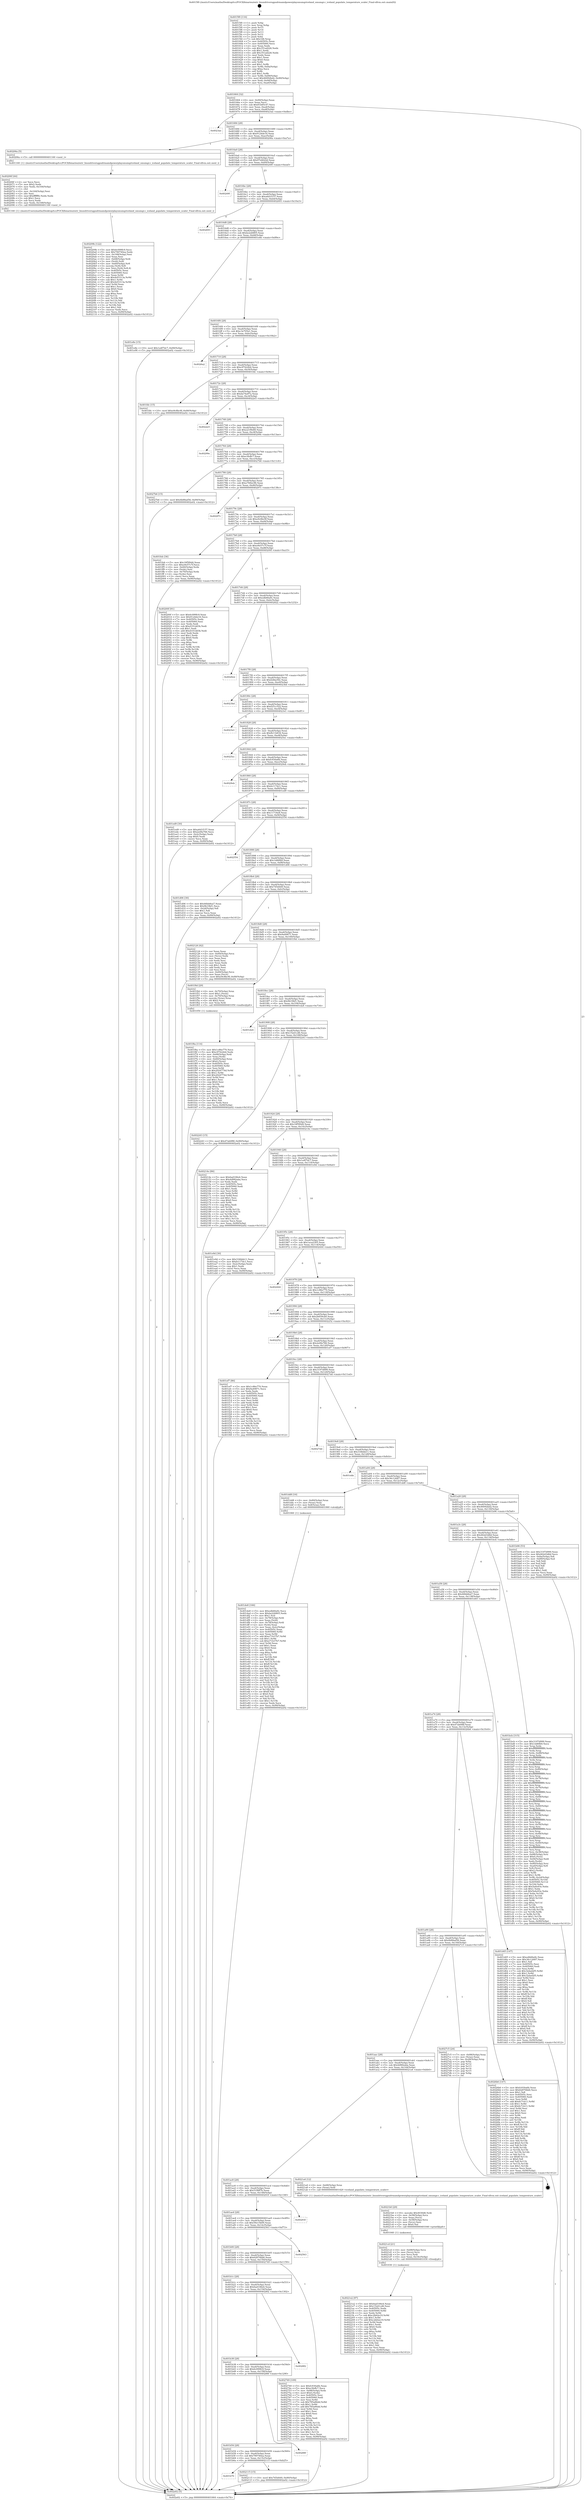 digraph "0x4015f0" {
  label = "0x4015f0 (/mnt/c/Users/mathe/Desktop/tcc/POCII/binaries/extr_linuxdriversgpudrmamdpowerplaysmumgriceland_smumgr.c_iceland_populate_temperature_scaler_Final-ollvm.out::main(0))"
  labelloc = "t"
  node[shape=record]

  Entry [label="",width=0.3,height=0.3,shape=circle,fillcolor=black,style=filled]
  "0x401664" [label="{
     0x401664 [32]\l
     | [instrs]\l
     &nbsp;&nbsp;0x401664 \<+6\>: mov -0x90(%rbp),%eax\l
     &nbsp;&nbsp;0x40166a \<+2\>: mov %eax,%ecx\l
     &nbsp;&nbsp;0x40166c \<+6\>: sub $0x81b85c47,%ecx\l
     &nbsp;&nbsp;0x401672 \<+6\>: mov %eax,-0xa4(%rbp)\l
     &nbsp;&nbsp;0x401678 \<+6\>: mov %ecx,-0xa8(%rbp)\l
     &nbsp;&nbsp;0x40167e \<+6\>: je 00000000004023ae \<main+0xdbe\>\l
  }"]
  "0x4023ae" [label="{
     0x4023ae\l
  }", style=dashed]
  "0x401684" [label="{
     0x401684 [28]\l
     | [instrs]\l
     &nbsp;&nbsp;0x401684 \<+5\>: jmp 0000000000401689 \<main+0x99\>\l
     &nbsp;&nbsp;0x401689 \<+6\>: mov -0xa4(%rbp),%eax\l
     &nbsp;&nbsp;0x40168f \<+5\>: sub $0x9124de16,%eax\l
     &nbsp;&nbsp;0x401694 \<+6\>: mov %eax,-0xac(%rbp)\l
     &nbsp;&nbsp;0x40169a \<+6\>: je 000000000040206a \<main+0xa7a\>\l
  }"]
  Exit [label="",width=0.3,height=0.3,shape=circle,fillcolor=black,style=filled,peripheries=2]
  "0x40206a" [label="{
     0x40206a [5]\l
     | [instrs]\l
     &nbsp;&nbsp;0x40206a \<+5\>: call 0000000000401160 \<next_i\>\l
     | [calls]\l
     &nbsp;&nbsp;0x401160 \{1\} (/mnt/c/Users/mathe/Desktop/tcc/POCII/binaries/extr_linuxdriversgpudrmamdpowerplaysmumgriceland_smumgr.c_iceland_populate_temperature_scaler_Final-ollvm.out::next_i)\l
  }"]
  "0x4016a0" [label="{
     0x4016a0 [28]\l
     | [instrs]\l
     &nbsp;&nbsp;0x4016a0 \<+5\>: jmp 00000000004016a5 \<main+0xb5\>\l
     &nbsp;&nbsp;0x4016a5 \<+6\>: mov -0xa4(%rbp),%eax\l
     &nbsp;&nbsp;0x4016ab \<+5\>: sub $0x97e4622d,%eax\l
     &nbsp;&nbsp;0x4016b0 \<+6\>: mov %eax,-0xb0(%rbp)\l
     &nbsp;&nbsp;0x4016b6 \<+6\>: je 000000000040249f \<main+0xeaf\>\l
  }"]
  "0x4021e2" [label="{
     0x4021e2 [97]\l
     | [instrs]\l
     &nbsp;&nbsp;0x4021e2 \<+5\>: mov $0x6ad106e4,%eax\l
     &nbsp;&nbsp;0x4021e7 \<+5\>: mov $0x152d1cd6,%esi\l
     &nbsp;&nbsp;0x4021ec \<+7\>: mov 0x40505c,%edx\l
     &nbsp;&nbsp;0x4021f3 \<+8\>: mov 0x405060,%r8d\l
     &nbsp;&nbsp;0x4021fb \<+3\>: mov %edx,%r9d\l
     &nbsp;&nbsp;0x4021fe \<+7\>: sub $0xc2b62e19,%r9d\l
     &nbsp;&nbsp;0x402205 \<+4\>: sub $0x1,%r9d\l
     &nbsp;&nbsp;0x402209 \<+7\>: add $0xc2b62e19,%r9d\l
     &nbsp;&nbsp;0x402210 \<+4\>: imul %r9d,%edx\l
     &nbsp;&nbsp;0x402214 \<+3\>: and $0x1,%edx\l
     &nbsp;&nbsp;0x402217 \<+3\>: cmp $0x0,%edx\l
     &nbsp;&nbsp;0x40221a \<+4\>: sete %r10b\l
     &nbsp;&nbsp;0x40221e \<+4\>: cmp $0xa,%r8d\l
     &nbsp;&nbsp;0x402222 \<+4\>: setl %r11b\l
     &nbsp;&nbsp;0x402226 \<+3\>: mov %r10b,%bl\l
     &nbsp;&nbsp;0x402229 \<+3\>: and %r11b,%bl\l
     &nbsp;&nbsp;0x40222c \<+3\>: xor %r11b,%r10b\l
     &nbsp;&nbsp;0x40222f \<+3\>: or %r10b,%bl\l
     &nbsp;&nbsp;0x402232 \<+3\>: test $0x1,%bl\l
     &nbsp;&nbsp;0x402235 \<+3\>: cmovne %esi,%eax\l
     &nbsp;&nbsp;0x402238 \<+6\>: mov %eax,-0x90(%rbp)\l
     &nbsp;&nbsp;0x40223e \<+5\>: jmp 0000000000402a02 \<main+0x1412\>\l
  }"]
  "0x40249f" [label="{
     0x40249f\l
  }", style=dashed]
  "0x4016bc" [label="{
     0x4016bc [28]\l
     | [instrs]\l
     &nbsp;&nbsp;0x4016bc \<+5\>: jmp 00000000004016c1 \<main+0xd1\>\l
     &nbsp;&nbsp;0x4016c1 \<+6\>: mov -0xa4(%rbp),%eax\l
     &nbsp;&nbsp;0x4016c7 \<+5\>: sub $0xa6d1f157,%eax\l
     &nbsp;&nbsp;0x4016cc \<+6\>: mov %eax,-0xb4(%rbp)\l
     &nbsp;&nbsp;0x4016d2 \<+6\>: je 0000000000402693 \<main+0x10a3\>\l
  }"]
  "0x4021cd" [label="{
     0x4021cd [21]\l
     | [instrs]\l
     &nbsp;&nbsp;0x4021cd \<+4\>: mov -0x68(%rbp),%rcx\l
     &nbsp;&nbsp;0x4021d1 \<+3\>: mov (%rcx),%rcx\l
     &nbsp;&nbsp;0x4021d4 \<+3\>: mov %rcx,%rdi\l
     &nbsp;&nbsp;0x4021d7 \<+6\>: mov %eax,-0x16c(%rbp)\l
     &nbsp;&nbsp;0x4021dd \<+5\>: call 0000000000401030 \<free@plt\>\l
     | [calls]\l
     &nbsp;&nbsp;0x401030 \{1\} (unknown)\l
  }"]
  "0x402693" [label="{
     0x402693\l
  }", style=dashed]
  "0x4016d8" [label="{
     0x4016d8 [28]\l
     | [instrs]\l
     &nbsp;&nbsp;0x4016d8 \<+5\>: jmp 00000000004016dd \<main+0xed\>\l
     &nbsp;&nbsp;0x4016dd \<+6\>: mov -0xa4(%rbp),%eax\l
     &nbsp;&nbsp;0x4016e3 \<+5\>: sub $0xbe226805,%eax\l
     &nbsp;&nbsp;0x4016e8 \<+6\>: mov %eax,-0xb8(%rbp)\l
     &nbsp;&nbsp;0x4016ee \<+6\>: je 0000000000401e8e \<main+0x89e\>\l
  }"]
  "0x4021b0" [label="{
     0x4021b0 [29]\l
     | [instrs]\l
     &nbsp;&nbsp;0x4021b0 \<+10\>: movabs $0x4030d6,%rdi\l
     &nbsp;&nbsp;0x4021ba \<+4\>: mov -0x58(%rbp),%rcx\l
     &nbsp;&nbsp;0x4021be \<+2\>: mov %eax,(%rcx)\l
     &nbsp;&nbsp;0x4021c0 \<+4\>: mov -0x58(%rbp),%rcx\l
     &nbsp;&nbsp;0x4021c4 \<+2\>: mov (%rcx),%esi\l
     &nbsp;&nbsp;0x4021c6 \<+2\>: mov $0x0,%al\l
     &nbsp;&nbsp;0x4021c8 \<+5\>: call 0000000000401040 \<printf@plt\>\l
     | [calls]\l
     &nbsp;&nbsp;0x401040 \{1\} (unknown)\l
  }"]
  "0x401e8e" [label="{
     0x401e8e [15]\l
     | [instrs]\l
     &nbsp;&nbsp;0x401e8e \<+10\>: movl $0x1a4f7dc7,-0x90(%rbp)\l
     &nbsp;&nbsp;0x401e98 \<+5\>: jmp 0000000000402a02 \<main+0x1412\>\l
  }"]
  "0x4016f4" [label="{
     0x4016f4 [28]\l
     | [instrs]\l
     &nbsp;&nbsp;0x4016f4 \<+5\>: jmp 00000000004016f9 \<main+0x109\>\l
     &nbsp;&nbsp;0x4016f9 \<+6\>: mov -0xa4(%rbp),%eax\l
     &nbsp;&nbsp;0x4016ff \<+5\>: sub $0xc3e705a1,%eax\l
     &nbsp;&nbsp;0x401704 \<+6\>: mov %eax,-0xbc(%rbp)\l
     &nbsp;&nbsp;0x40170a \<+6\>: je 00000000004026a2 \<main+0x10b2\>\l
  }"]
  "0x401b70" [label="{
     0x401b70\l
  }", style=dashed]
  "0x4026a2" [label="{
     0x4026a2\l
  }", style=dashed]
  "0x401710" [label="{
     0x401710 [28]\l
     | [instrs]\l
     &nbsp;&nbsp;0x401710 \<+5\>: jmp 0000000000401715 \<main+0x125\>\l
     &nbsp;&nbsp;0x401715 \<+6\>: mov -0xa4(%rbp),%eax\l
     &nbsp;&nbsp;0x40171b \<+5\>: sub $0xc97422b4,%eax\l
     &nbsp;&nbsp;0x401720 \<+6\>: mov %eax,-0xc0(%rbp)\l
     &nbsp;&nbsp;0x401726 \<+6\>: je 0000000000401fdc \<main+0x9ec\>\l
  }"]
  "0x402115" [label="{
     0x402115 [15]\l
     | [instrs]\l
     &nbsp;&nbsp;0x402115 \<+10\>: movl $0x745d449,-0x90(%rbp)\l
     &nbsp;&nbsp;0x40211f \<+5\>: jmp 0000000000402a02 \<main+0x1412\>\l
  }"]
  "0x401fdc" [label="{
     0x401fdc [15]\l
     | [instrs]\l
     &nbsp;&nbsp;0x401fdc \<+10\>: movl $0xe9c8bc9f,-0x90(%rbp)\l
     &nbsp;&nbsp;0x401fe6 \<+5\>: jmp 0000000000402a02 \<main+0x1412\>\l
  }"]
  "0x40172c" [label="{
     0x40172c [28]\l
     | [instrs]\l
     &nbsp;&nbsp;0x40172c \<+5\>: jmp 0000000000401731 \<main+0x141\>\l
     &nbsp;&nbsp;0x401731 \<+6\>: mov -0xa4(%rbp),%eax\l
     &nbsp;&nbsp;0x401737 \<+5\>: sub $0xda74a97a,%eax\l
     &nbsp;&nbsp;0x40173c \<+6\>: mov %eax,-0xc4(%rbp)\l
     &nbsp;&nbsp;0x401742 \<+6\>: je 00000000004022e5 \<main+0xcf5\>\l
  }"]
  "0x401b54" [label="{
     0x401b54 [28]\l
     | [instrs]\l
     &nbsp;&nbsp;0x401b54 \<+5\>: jmp 0000000000401b59 \<main+0x569\>\l
     &nbsp;&nbsp;0x401b59 \<+6\>: mov -0xa4(%rbp),%eax\l
     &nbsp;&nbsp;0x401b5f \<+5\>: sub $0x790740ea,%eax\l
     &nbsp;&nbsp;0x401b64 \<+6\>: mov %eax,-0x15c(%rbp)\l
     &nbsp;&nbsp;0x401b6a \<+6\>: je 0000000000402115 \<main+0xb25\>\l
  }"]
  "0x4022e5" [label="{
     0x4022e5\l
  }", style=dashed]
  "0x401748" [label="{
     0x401748 [28]\l
     | [instrs]\l
     &nbsp;&nbsp;0x401748 \<+5\>: jmp 000000000040174d \<main+0x15d\>\l
     &nbsp;&nbsp;0x40174d \<+6\>: mov -0xa4(%rbp),%eax\l
     &nbsp;&nbsp;0x401753 \<+5\>: sub $0xe21f9e60,%eax\l
     &nbsp;&nbsp;0x401758 \<+6\>: mov %eax,-0xc8(%rbp)\l
     &nbsp;&nbsp;0x40175e \<+6\>: je 000000000040299e \<main+0x13ae\>\l
  }"]
  "0x40288f" [label="{
     0x40288f\l
  }", style=dashed]
  "0x40299e" [label="{
     0x40299e\l
  }", style=dashed]
  "0x401764" [label="{
     0x401764 [28]\l
     | [instrs]\l
     &nbsp;&nbsp;0x401764 \<+5\>: jmp 0000000000401769 \<main+0x179\>\l
     &nbsp;&nbsp;0x401769 \<+6\>: mov -0xa4(%rbp),%eax\l
     &nbsp;&nbsp;0x40176f \<+5\>: sub $0xe3feffc7,%eax\l
     &nbsp;&nbsp;0x401774 \<+6\>: mov %eax,-0xcc(%rbp)\l
     &nbsp;&nbsp;0x40177a \<+6\>: je 00000000004027b6 \<main+0x11c6\>\l
  }"]
  "0x401b38" [label="{
     0x401b38 [28]\l
     | [instrs]\l
     &nbsp;&nbsp;0x401b38 \<+5\>: jmp 0000000000401b3d \<main+0x54d\>\l
     &nbsp;&nbsp;0x401b3d \<+6\>: mov -0xa4(%rbp),%eax\l
     &nbsp;&nbsp;0x401b43 \<+5\>: sub $0x6c099fc9,%eax\l
     &nbsp;&nbsp;0x401b48 \<+6\>: mov %eax,-0x158(%rbp)\l
     &nbsp;&nbsp;0x401b4e \<+6\>: je 000000000040288f \<main+0x129f\>\l
  }"]
  "0x4027b6" [label="{
     0x4027b6 [15]\l
     | [instrs]\l
     &nbsp;&nbsp;0x4027b6 \<+10\>: movl $0x4b88ad56,-0x90(%rbp)\l
     &nbsp;&nbsp;0x4027c0 \<+5\>: jmp 0000000000402a02 \<main+0x1412\>\l
  }"]
  "0x401780" [label="{
     0x401780 [28]\l
     | [instrs]\l
     &nbsp;&nbsp;0x401780 \<+5\>: jmp 0000000000401785 \<main+0x195\>\l
     &nbsp;&nbsp;0x401785 \<+6\>: mov -0xa4(%rbp),%eax\l
     &nbsp;&nbsp;0x40178b \<+5\>: sub $0xe7682c96,%eax\l
     &nbsp;&nbsp;0x401790 \<+6\>: mov %eax,-0xd0(%rbp)\l
     &nbsp;&nbsp;0x401796 \<+6\>: je 000000000040297c \<main+0x138c\>\l
  }"]
  "0x4028f2" [label="{
     0x4028f2\l
  }", style=dashed]
  "0x40297c" [label="{
     0x40297c\l
  }", style=dashed]
  "0x40179c" [label="{
     0x40179c [28]\l
     | [instrs]\l
     &nbsp;&nbsp;0x40179c \<+5\>: jmp 00000000004017a1 \<main+0x1b1\>\l
     &nbsp;&nbsp;0x4017a1 \<+6\>: mov -0xa4(%rbp),%eax\l
     &nbsp;&nbsp;0x4017a7 \<+5\>: sub $0xe9c8bc9f,%eax\l
     &nbsp;&nbsp;0x4017ac \<+6\>: mov %eax,-0xd4(%rbp)\l
     &nbsp;&nbsp;0x4017b2 \<+6\>: je 0000000000401feb \<main+0x9fb\>\l
  }"]
  "0x401b1c" [label="{
     0x401b1c [28]\l
     | [instrs]\l
     &nbsp;&nbsp;0x401b1c \<+5\>: jmp 0000000000401b21 \<main+0x531\>\l
     &nbsp;&nbsp;0x401b21 \<+6\>: mov -0xa4(%rbp),%eax\l
     &nbsp;&nbsp;0x401b27 \<+5\>: sub $0x6ad106e4,%eax\l
     &nbsp;&nbsp;0x401b2c \<+6\>: mov %eax,-0x154(%rbp)\l
     &nbsp;&nbsp;0x401b32 \<+6\>: je 00000000004028f2 \<main+0x1302\>\l
  }"]
  "0x401feb" [label="{
     0x401feb [36]\l
     | [instrs]\l
     &nbsp;&nbsp;0x401feb \<+5\>: mov $0x18f5f0d4,%eax\l
     &nbsp;&nbsp;0x401ff0 \<+5\>: mov $0xe9e57c7f,%ecx\l
     &nbsp;&nbsp;0x401ff5 \<+4\>: mov -0x60(%rbp),%rdx\l
     &nbsp;&nbsp;0x401ff9 \<+2\>: mov (%rdx),%esi\l
     &nbsp;&nbsp;0x401ffb \<+4\>: mov -0x70(%rbp),%rdx\l
     &nbsp;&nbsp;0x401fff \<+2\>: cmp (%rdx),%esi\l
     &nbsp;&nbsp;0x402001 \<+3\>: cmovl %ecx,%eax\l
     &nbsp;&nbsp;0x402004 \<+6\>: mov %eax,-0x90(%rbp)\l
     &nbsp;&nbsp;0x40200a \<+5\>: jmp 0000000000402a02 \<main+0x1412\>\l
  }"]
  "0x4017b8" [label="{
     0x4017b8 [28]\l
     | [instrs]\l
     &nbsp;&nbsp;0x4017b8 \<+5\>: jmp 00000000004017bd \<main+0x1cd\>\l
     &nbsp;&nbsp;0x4017bd \<+6\>: mov -0xa4(%rbp),%eax\l
     &nbsp;&nbsp;0x4017c3 \<+5\>: sub $0xe9e57c7f,%eax\l
     &nbsp;&nbsp;0x4017c8 \<+6\>: mov %eax,-0xd8(%rbp)\l
     &nbsp;&nbsp;0x4017ce \<+6\>: je 000000000040200f \<main+0xa1f\>\l
  }"]
  "0x402749" [label="{
     0x402749 [109]\l
     | [instrs]\l
     &nbsp;&nbsp;0x402749 \<+5\>: mov $0xfc930a6b,%eax\l
     &nbsp;&nbsp;0x40274e \<+5\>: mov $0xe3feffc7,%ecx\l
     &nbsp;&nbsp;0x402753 \<+7\>: mov -0x88(%rbp),%rdx\l
     &nbsp;&nbsp;0x40275a \<+6\>: movl $0x0,(%rdx)\l
     &nbsp;&nbsp;0x402760 \<+7\>: mov 0x40505c,%esi\l
     &nbsp;&nbsp;0x402767 \<+7\>: mov 0x405060,%edi\l
     &nbsp;&nbsp;0x40276e \<+3\>: mov %esi,%r8d\l
     &nbsp;&nbsp;0x402771 \<+7\>: sub $0x785a86dd,%r8d\l
     &nbsp;&nbsp;0x402778 \<+4\>: sub $0x1,%r8d\l
     &nbsp;&nbsp;0x40277c \<+7\>: add $0x785a86dd,%r8d\l
     &nbsp;&nbsp;0x402783 \<+4\>: imul %r8d,%esi\l
     &nbsp;&nbsp;0x402787 \<+3\>: and $0x1,%esi\l
     &nbsp;&nbsp;0x40278a \<+3\>: cmp $0x0,%esi\l
     &nbsp;&nbsp;0x40278d \<+4\>: sete %r9b\l
     &nbsp;&nbsp;0x402791 \<+3\>: cmp $0xa,%edi\l
     &nbsp;&nbsp;0x402794 \<+4\>: setl %r10b\l
     &nbsp;&nbsp;0x402798 \<+3\>: mov %r9b,%r11b\l
     &nbsp;&nbsp;0x40279b \<+3\>: and %r10b,%r11b\l
     &nbsp;&nbsp;0x40279e \<+3\>: xor %r10b,%r9b\l
     &nbsp;&nbsp;0x4027a1 \<+3\>: or %r9b,%r11b\l
     &nbsp;&nbsp;0x4027a4 \<+4\>: test $0x1,%r11b\l
     &nbsp;&nbsp;0x4027a8 \<+3\>: cmovne %ecx,%eax\l
     &nbsp;&nbsp;0x4027ab \<+6\>: mov %eax,-0x90(%rbp)\l
     &nbsp;&nbsp;0x4027b1 \<+5\>: jmp 0000000000402a02 \<main+0x1412\>\l
  }"]
  "0x40200f" [label="{
     0x40200f [91]\l
     | [instrs]\l
     &nbsp;&nbsp;0x40200f \<+5\>: mov $0x6c099fc9,%eax\l
     &nbsp;&nbsp;0x402014 \<+5\>: mov $0x9124de16,%ecx\l
     &nbsp;&nbsp;0x402019 \<+7\>: mov 0x40505c,%edx\l
     &nbsp;&nbsp;0x402020 \<+7\>: mov 0x405060,%esi\l
     &nbsp;&nbsp;0x402027 \<+2\>: mov %edx,%edi\l
     &nbsp;&nbsp;0x402029 \<+6\>: sub $0xd101dd3b,%edi\l
     &nbsp;&nbsp;0x40202f \<+3\>: sub $0x1,%edi\l
     &nbsp;&nbsp;0x402032 \<+6\>: add $0xd101dd3b,%edi\l
     &nbsp;&nbsp;0x402038 \<+3\>: imul %edi,%edx\l
     &nbsp;&nbsp;0x40203b \<+3\>: and $0x1,%edx\l
     &nbsp;&nbsp;0x40203e \<+3\>: cmp $0x0,%edx\l
     &nbsp;&nbsp;0x402041 \<+4\>: sete %r8b\l
     &nbsp;&nbsp;0x402045 \<+3\>: cmp $0xa,%esi\l
     &nbsp;&nbsp;0x402048 \<+4\>: setl %r9b\l
     &nbsp;&nbsp;0x40204c \<+3\>: mov %r8b,%r10b\l
     &nbsp;&nbsp;0x40204f \<+3\>: and %r9b,%r10b\l
     &nbsp;&nbsp;0x402052 \<+3\>: xor %r9b,%r8b\l
     &nbsp;&nbsp;0x402055 \<+3\>: or %r8b,%r10b\l
     &nbsp;&nbsp;0x402058 \<+4\>: test $0x1,%r10b\l
     &nbsp;&nbsp;0x40205c \<+3\>: cmovne %ecx,%eax\l
     &nbsp;&nbsp;0x40205f \<+6\>: mov %eax,-0x90(%rbp)\l
     &nbsp;&nbsp;0x402065 \<+5\>: jmp 0000000000402a02 \<main+0x1412\>\l
  }"]
  "0x4017d4" [label="{
     0x4017d4 [28]\l
     | [instrs]\l
     &nbsp;&nbsp;0x4017d4 \<+5\>: jmp 00000000004017d9 \<main+0x1e9\>\l
     &nbsp;&nbsp;0x4017d9 \<+6\>: mov -0xa4(%rbp),%eax\l
     &nbsp;&nbsp;0x4017df \<+5\>: sub $0xedb66a9c,%eax\l
     &nbsp;&nbsp;0x4017e4 \<+6\>: mov %eax,-0xdc(%rbp)\l
     &nbsp;&nbsp;0x4017ea \<+6\>: je 0000000000402822 \<main+0x1232\>\l
  }"]
  "0x401b00" [label="{
     0x401b00 [28]\l
     | [instrs]\l
     &nbsp;&nbsp;0x401b00 \<+5\>: jmp 0000000000401b05 \<main+0x515\>\l
     &nbsp;&nbsp;0x401b05 \<+6\>: mov -0xa4(%rbp),%eax\l
     &nbsp;&nbsp;0x401b0b \<+5\>: sub $0x62870bb6,%eax\l
     &nbsp;&nbsp;0x401b10 \<+6\>: mov %eax,-0x150(%rbp)\l
     &nbsp;&nbsp;0x401b16 \<+6\>: je 0000000000402749 \<main+0x1159\>\l
  }"]
  "0x402822" [label="{
     0x402822\l
  }", style=dashed]
  "0x4017f0" [label="{
     0x4017f0 [28]\l
     | [instrs]\l
     &nbsp;&nbsp;0x4017f0 \<+5\>: jmp 00000000004017f5 \<main+0x205\>\l
     &nbsp;&nbsp;0x4017f5 \<+6\>: mov -0xa4(%rbp),%eax\l
     &nbsp;&nbsp;0x4017fb \<+5\>: sub $0xf24be50c,%eax\l
     &nbsp;&nbsp;0x401800 \<+6\>: mov %eax,-0xe0(%rbp)\l
     &nbsp;&nbsp;0x401806 \<+6\>: je 00000000004023bd \<main+0xdcd\>\l
  }"]
  "0x402563" [label="{
     0x402563\l
  }", style=dashed]
  "0x4023bd" [label="{
     0x4023bd\l
  }", style=dashed]
  "0x40180c" [label="{
     0x40180c [28]\l
     | [instrs]\l
     &nbsp;&nbsp;0x40180c \<+5\>: jmp 0000000000401811 \<main+0x221\>\l
     &nbsp;&nbsp;0x401811 \<+6\>: mov -0xa4(%rbp),%eax\l
     &nbsp;&nbsp;0x401817 \<+5\>: sub $0xf251c522,%eax\l
     &nbsp;&nbsp;0x40181c \<+6\>: mov %eax,-0xe4(%rbp)\l
     &nbsp;&nbsp;0x401822 \<+6\>: je 00000000004023e1 \<main+0xdf1\>\l
  }"]
  "0x401ae4" [label="{
     0x401ae4 [28]\l
     | [instrs]\l
     &nbsp;&nbsp;0x401ae4 \<+5\>: jmp 0000000000401ae9 \<main+0x4f9\>\l
     &nbsp;&nbsp;0x401ae9 \<+6\>: mov -0xa4(%rbp),%eax\l
     &nbsp;&nbsp;0x401aef \<+5\>: sub $0x59e15b09,%eax\l
     &nbsp;&nbsp;0x401af4 \<+6\>: mov %eax,-0x14c(%rbp)\l
     &nbsp;&nbsp;0x401afa \<+6\>: je 0000000000402563 \<main+0xf73\>\l
  }"]
  "0x4023e1" [label="{
     0x4023e1\l
  }", style=dashed]
  "0x401828" [label="{
     0x401828 [28]\l
     | [instrs]\l
     &nbsp;&nbsp;0x401828 \<+5\>: jmp 000000000040182d \<main+0x23d\>\l
     &nbsp;&nbsp;0x40182d \<+6\>: mov -0xa4(%rbp),%eax\l
     &nbsp;&nbsp;0x401833 \<+5\>: sub $0xfb11b834,%eax\l
     &nbsp;&nbsp;0x401838 \<+6\>: mov %eax,-0xe8(%rbp)\l
     &nbsp;&nbsp;0x40183e \<+6\>: je 00000000004025ec \<main+0xffc\>\l
  }"]
  "0x40293f" [label="{
     0x40293f\l
  }", style=dashed]
  "0x4025ec" [label="{
     0x4025ec\l
  }", style=dashed]
  "0x401844" [label="{
     0x401844 [28]\l
     | [instrs]\l
     &nbsp;&nbsp;0x401844 \<+5\>: jmp 0000000000401849 \<main+0x259\>\l
     &nbsp;&nbsp;0x401849 \<+6\>: mov -0xa4(%rbp),%eax\l
     &nbsp;&nbsp;0x40184f \<+5\>: sub $0xfc930a6b,%eax\l
     &nbsp;&nbsp;0x401854 \<+6\>: mov %eax,-0xec(%rbp)\l
     &nbsp;&nbsp;0x40185a \<+6\>: je 00000000004029eb \<main+0x13fb\>\l
  }"]
  "0x401ac8" [label="{
     0x401ac8 [28]\l
     | [instrs]\l
     &nbsp;&nbsp;0x401ac8 \<+5\>: jmp 0000000000401acd \<main+0x4dd\>\l
     &nbsp;&nbsp;0x401acd \<+6\>: mov -0xa4(%rbp),%eax\l
     &nbsp;&nbsp;0x401ad3 \<+5\>: sub $0x51f8ff7b,%eax\l
     &nbsp;&nbsp;0x401ad8 \<+6\>: mov %eax,-0x148(%rbp)\l
     &nbsp;&nbsp;0x401ade \<+6\>: je 000000000040293f \<main+0x134f\>\l
  }"]
  "0x4029eb" [label="{
     0x4029eb\l
  }", style=dashed]
  "0x401860" [label="{
     0x401860 [28]\l
     | [instrs]\l
     &nbsp;&nbsp;0x401860 \<+5\>: jmp 0000000000401865 \<main+0x275\>\l
     &nbsp;&nbsp;0x401865 \<+6\>: mov -0xa4(%rbp),%eax\l
     &nbsp;&nbsp;0x40186b \<+5\>: sub $0xfe117dc1,%eax\l
     &nbsp;&nbsp;0x401870 \<+6\>: mov %eax,-0xf0(%rbp)\l
     &nbsp;&nbsp;0x401876 \<+6\>: je 0000000000401ed9 \<main+0x8e9\>\l
  }"]
  "0x4021a4" [label="{
     0x4021a4 [12]\l
     | [instrs]\l
     &nbsp;&nbsp;0x4021a4 \<+4\>: mov -0x68(%rbp),%rax\l
     &nbsp;&nbsp;0x4021a8 \<+3\>: mov (%rax),%rdi\l
     &nbsp;&nbsp;0x4021ab \<+5\>: call 0000000000401420 \<iceland_populate_temperature_scaler\>\l
     | [calls]\l
     &nbsp;&nbsp;0x401420 \{1\} (/mnt/c/Users/mathe/Desktop/tcc/POCII/binaries/extr_linuxdriversgpudrmamdpowerplaysmumgriceland_smumgr.c_iceland_populate_temperature_scaler_Final-ollvm.out::iceland_populate_temperature_scaler)\l
  }"]
  "0x401ed9" [label="{
     0x401ed9 [30]\l
     | [instrs]\l
     &nbsp;&nbsp;0x401ed9 \<+5\>: mov $0xa6d1f157,%eax\l
     &nbsp;&nbsp;0x401ede \<+5\>: mov $0x2e0fa766,%ecx\l
     &nbsp;&nbsp;0x401ee3 \<+3\>: mov -0x2c(%rbp),%edx\l
     &nbsp;&nbsp;0x401ee6 \<+3\>: cmp $0x0,%edx\l
     &nbsp;&nbsp;0x401ee9 \<+3\>: cmove %ecx,%eax\l
     &nbsp;&nbsp;0x401eec \<+6\>: mov %eax,-0x90(%rbp)\l
     &nbsp;&nbsp;0x401ef2 \<+5\>: jmp 0000000000402a02 \<main+0x1412\>\l
  }"]
  "0x40187c" [label="{
     0x40187c [28]\l
     | [instrs]\l
     &nbsp;&nbsp;0x40187c \<+5\>: jmp 0000000000401881 \<main+0x291\>\l
     &nbsp;&nbsp;0x401881 \<+6\>: mov -0xa4(%rbp),%eax\l
     &nbsp;&nbsp;0x401887 \<+5\>: sub $0x11734e8,%eax\l
     &nbsp;&nbsp;0x40188c \<+6\>: mov %eax,-0xf4(%rbp)\l
     &nbsp;&nbsp;0x401892 \<+6\>: je 0000000000402554 \<main+0xf64\>\l
  }"]
  "0x401aac" [label="{
     0x401aac [28]\l
     | [instrs]\l
     &nbsp;&nbsp;0x401aac \<+5\>: jmp 0000000000401ab1 \<main+0x4c1\>\l
     &nbsp;&nbsp;0x401ab1 \<+6\>: mov -0xa4(%rbp),%eax\l
     &nbsp;&nbsp;0x401ab7 \<+5\>: sub $0x4d982aba,%eax\l
     &nbsp;&nbsp;0x401abc \<+6\>: mov %eax,-0x144(%rbp)\l
     &nbsp;&nbsp;0x401ac2 \<+6\>: je 00000000004021a4 \<main+0xbb4\>\l
  }"]
  "0x402554" [label="{
     0x402554\l
  }", style=dashed]
  "0x401898" [label="{
     0x401898 [28]\l
     | [instrs]\l
     &nbsp;&nbsp;0x401898 \<+5\>: jmp 000000000040189d \<main+0x2ad\>\l
     &nbsp;&nbsp;0x40189d \<+6\>: mov -0xa4(%rbp),%eax\l
     &nbsp;&nbsp;0x4018a3 \<+5\>: sub $0x1dd6fb9,%eax\l
     &nbsp;&nbsp;0x4018a8 \<+6\>: mov %eax,-0xf8(%rbp)\l
     &nbsp;&nbsp;0x4018ae \<+6\>: je 0000000000401d06 \<main+0x716\>\l
  }"]
  "0x4027c5" [label="{
     0x4027c5 [24]\l
     | [instrs]\l
     &nbsp;&nbsp;0x4027c5 \<+7\>: mov -0x88(%rbp),%rax\l
     &nbsp;&nbsp;0x4027cc \<+2\>: mov (%rax),%eax\l
     &nbsp;&nbsp;0x4027ce \<+4\>: lea -0x28(%rbp),%rsp\l
     &nbsp;&nbsp;0x4027d2 \<+1\>: pop %rbx\l
     &nbsp;&nbsp;0x4027d3 \<+2\>: pop %r12\l
     &nbsp;&nbsp;0x4027d5 \<+2\>: pop %r13\l
     &nbsp;&nbsp;0x4027d7 \<+2\>: pop %r14\l
     &nbsp;&nbsp;0x4027d9 \<+2\>: pop %r15\l
     &nbsp;&nbsp;0x4027db \<+1\>: pop %rbp\l
     &nbsp;&nbsp;0x4027dc \<+1\>: ret\l
  }"]
  "0x401d06" [label="{
     0x401d06 [30]\l
     | [instrs]\l
     &nbsp;&nbsp;0x401d06 \<+5\>: mov $0x46bb8ea7,%eax\l
     &nbsp;&nbsp;0x401d0b \<+5\>: mov $0x9b19bf1,%ecx\l
     &nbsp;&nbsp;0x401d10 \<+3\>: mov -0x2d(%rbp),%dl\l
     &nbsp;&nbsp;0x401d13 \<+3\>: test $0x1,%dl\l
     &nbsp;&nbsp;0x401d16 \<+3\>: cmovne %ecx,%eax\l
     &nbsp;&nbsp;0x401d19 \<+6\>: mov %eax,-0x90(%rbp)\l
     &nbsp;&nbsp;0x401d1f \<+5\>: jmp 0000000000402a02 \<main+0x1412\>\l
  }"]
  "0x4018b4" [label="{
     0x4018b4 [28]\l
     | [instrs]\l
     &nbsp;&nbsp;0x4018b4 \<+5\>: jmp 00000000004018b9 \<main+0x2c9\>\l
     &nbsp;&nbsp;0x4018b9 \<+6\>: mov -0xa4(%rbp),%eax\l
     &nbsp;&nbsp;0x4018bf \<+5\>: sub $0x745d449,%eax\l
     &nbsp;&nbsp;0x4018c4 \<+6\>: mov %eax,-0xfc(%rbp)\l
     &nbsp;&nbsp;0x4018ca \<+6\>: je 0000000000402124 \<main+0xb34\>\l
  }"]
  "0x401a90" [label="{
     0x401a90 [28]\l
     | [instrs]\l
     &nbsp;&nbsp;0x401a90 \<+5\>: jmp 0000000000401a95 \<main+0x4a5\>\l
     &nbsp;&nbsp;0x401a95 \<+6\>: mov -0xa4(%rbp),%eax\l
     &nbsp;&nbsp;0x401a9b \<+5\>: sub $0x4b88ad56,%eax\l
     &nbsp;&nbsp;0x401aa0 \<+6\>: mov %eax,-0x140(%rbp)\l
     &nbsp;&nbsp;0x401aa6 \<+6\>: je 00000000004027c5 \<main+0x11d5\>\l
  }"]
  "0x402124" [label="{
     0x402124 [42]\l
     | [instrs]\l
     &nbsp;&nbsp;0x402124 \<+2\>: xor %eax,%eax\l
     &nbsp;&nbsp;0x402126 \<+4\>: mov -0x60(%rbp),%rcx\l
     &nbsp;&nbsp;0x40212a \<+2\>: mov (%rcx),%edx\l
     &nbsp;&nbsp;0x40212c \<+2\>: mov %eax,%esi\l
     &nbsp;&nbsp;0x40212e \<+2\>: sub %edx,%esi\l
     &nbsp;&nbsp;0x402130 \<+2\>: mov %eax,%edx\l
     &nbsp;&nbsp;0x402132 \<+3\>: sub $0x1,%edx\l
     &nbsp;&nbsp;0x402135 \<+2\>: add %edx,%esi\l
     &nbsp;&nbsp;0x402137 \<+2\>: sub %esi,%eax\l
     &nbsp;&nbsp;0x402139 \<+4\>: mov -0x60(%rbp),%rcx\l
     &nbsp;&nbsp;0x40213d \<+2\>: mov %eax,(%rcx)\l
     &nbsp;&nbsp;0x40213f \<+10\>: movl $0xe9c8bc9f,-0x90(%rbp)\l
     &nbsp;&nbsp;0x402149 \<+5\>: jmp 0000000000402a02 \<main+0x1412\>\l
  }"]
  "0x4018d0" [label="{
     0x4018d0 [28]\l
     | [instrs]\l
     &nbsp;&nbsp;0x4018d0 \<+5\>: jmp 00000000004018d5 \<main+0x2e5\>\l
     &nbsp;&nbsp;0x4018d5 \<+6\>: mov -0xa4(%rbp),%eax\l
     &nbsp;&nbsp;0x4018db \<+5\>: sub $0x9a49871,%eax\l
     &nbsp;&nbsp;0x4018e0 \<+6\>: mov %eax,-0x100(%rbp)\l
     &nbsp;&nbsp;0x4018e6 \<+6\>: je 0000000000401f4d \<main+0x95d\>\l
  }"]
  "0x4026b6" [label="{
     0x4026b6 [147]\l
     | [instrs]\l
     &nbsp;&nbsp;0x4026b6 \<+5\>: mov $0xfc930a6b,%eax\l
     &nbsp;&nbsp;0x4026bb \<+5\>: mov $0x62870bb6,%ecx\l
     &nbsp;&nbsp;0x4026c0 \<+2\>: mov $0x1,%dl\l
     &nbsp;&nbsp;0x4026c2 \<+7\>: mov 0x40505c,%esi\l
     &nbsp;&nbsp;0x4026c9 \<+7\>: mov 0x405060,%edi\l
     &nbsp;&nbsp;0x4026d0 \<+3\>: mov %esi,%r8d\l
     &nbsp;&nbsp;0x4026d3 \<+7\>: add $0x6c7cb11,%r8d\l
     &nbsp;&nbsp;0x4026da \<+4\>: sub $0x1,%r8d\l
     &nbsp;&nbsp;0x4026de \<+7\>: sub $0x6c7cb11,%r8d\l
     &nbsp;&nbsp;0x4026e5 \<+4\>: imul %r8d,%esi\l
     &nbsp;&nbsp;0x4026e9 \<+3\>: and $0x1,%esi\l
     &nbsp;&nbsp;0x4026ec \<+3\>: cmp $0x0,%esi\l
     &nbsp;&nbsp;0x4026ef \<+4\>: sete %r9b\l
     &nbsp;&nbsp;0x4026f3 \<+3\>: cmp $0xa,%edi\l
     &nbsp;&nbsp;0x4026f6 \<+4\>: setl %r10b\l
     &nbsp;&nbsp;0x4026fa \<+3\>: mov %r9b,%r11b\l
     &nbsp;&nbsp;0x4026fd \<+4\>: xor $0xff,%r11b\l
     &nbsp;&nbsp;0x402701 \<+3\>: mov %r10b,%bl\l
     &nbsp;&nbsp;0x402704 \<+3\>: xor $0xff,%bl\l
     &nbsp;&nbsp;0x402707 \<+3\>: xor $0x0,%dl\l
     &nbsp;&nbsp;0x40270a \<+3\>: mov %r11b,%r14b\l
     &nbsp;&nbsp;0x40270d \<+4\>: and $0x0,%r14b\l
     &nbsp;&nbsp;0x402711 \<+3\>: and %dl,%r9b\l
     &nbsp;&nbsp;0x402714 \<+3\>: mov %bl,%r15b\l
     &nbsp;&nbsp;0x402717 \<+4\>: and $0x0,%r15b\l
     &nbsp;&nbsp;0x40271b \<+3\>: and %dl,%r10b\l
     &nbsp;&nbsp;0x40271e \<+3\>: or %r9b,%r14b\l
     &nbsp;&nbsp;0x402721 \<+3\>: or %r10b,%r15b\l
     &nbsp;&nbsp;0x402724 \<+3\>: xor %r15b,%r14b\l
     &nbsp;&nbsp;0x402727 \<+3\>: or %bl,%r11b\l
     &nbsp;&nbsp;0x40272a \<+4\>: xor $0xff,%r11b\l
     &nbsp;&nbsp;0x40272e \<+3\>: or $0x0,%dl\l
     &nbsp;&nbsp;0x402731 \<+3\>: and %dl,%r11b\l
     &nbsp;&nbsp;0x402734 \<+3\>: or %r11b,%r14b\l
     &nbsp;&nbsp;0x402737 \<+4\>: test $0x1,%r14b\l
     &nbsp;&nbsp;0x40273b \<+3\>: cmovne %ecx,%eax\l
     &nbsp;&nbsp;0x40273e \<+6\>: mov %eax,-0x90(%rbp)\l
     &nbsp;&nbsp;0x402744 \<+5\>: jmp 0000000000402a02 \<main+0x1412\>\l
  }"]
  "0x401f4d" [label="{
     0x401f4d [29]\l
     | [instrs]\l
     &nbsp;&nbsp;0x401f4d \<+4\>: mov -0x70(%rbp),%rax\l
     &nbsp;&nbsp;0x401f51 \<+6\>: movl $0x1,(%rax)\l
     &nbsp;&nbsp;0x401f57 \<+4\>: mov -0x70(%rbp),%rax\l
     &nbsp;&nbsp;0x401f5b \<+3\>: movslq (%rax),%rax\l
     &nbsp;&nbsp;0x401f5e \<+4\>: shl $0x2,%rax\l
     &nbsp;&nbsp;0x401f62 \<+3\>: mov %rax,%rdi\l
     &nbsp;&nbsp;0x401f65 \<+5\>: call 0000000000401050 \<malloc@plt\>\l
     | [calls]\l
     &nbsp;&nbsp;0x401050 \{1\} (unknown)\l
  }"]
  "0x4018ec" [label="{
     0x4018ec [28]\l
     | [instrs]\l
     &nbsp;&nbsp;0x4018ec \<+5\>: jmp 00000000004018f1 \<main+0x301\>\l
     &nbsp;&nbsp;0x4018f1 \<+6\>: mov -0xa4(%rbp),%eax\l
     &nbsp;&nbsp;0x4018f7 \<+5\>: sub $0x9b19bf1,%eax\l
     &nbsp;&nbsp;0x4018fc \<+6\>: mov %eax,-0x104(%rbp)\l
     &nbsp;&nbsp;0x401902 \<+6\>: je 0000000000401d24 \<main+0x734\>\l
  }"]
  "0x40209b" [label="{
     0x40209b [122]\l
     | [instrs]\l
     &nbsp;&nbsp;0x40209b \<+5\>: mov $0x6c099fc9,%ecx\l
     &nbsp;&nbsp;0x4020a0 \<+5\>: mov $0x790740ea,%edx\l
     &nbsp;&nbsp;0x4020a5 \<+6\>: mov -0x168(%rbp),%esi\l
     &nbsp;&nbsp;0x4020ab \<+3\>: imul %eax,%esi\l
     &nbsp;&nbsp;0x4020ae \<+4\>: mov -0x68(%rbp),%rdi\l
     &nbsp;&nbsp;0x4020b2 \<+3\>: mov (%rdi),%rdi\l
     &nbsp;&nbsp;0x4020b5 \<+4\>: mov -0x60(%rbp),%r8\l
     &nbsp;&nbsp;0x4020b9 \<+3\>: movslq (%r8),%r8\l
     &nbsp;&nbsp;0x4020bc \<+4\>: mov %esi,(%rdi,%r8,4)\l
     &nbsp;&nbsp;0x4020c0 \<+7\>: mov 0x40505c,%eax\l
     &nbsp;&nbsp;0x4020c7 \<+7\>: mov 0x405060,%esi\l
     &nbsp;&nbsp;0x4020ce \<+3\>: mov %eax,%r9d\l
     &nbsp;&nbsp;0x4020d1 \<+7\>: sub $0x4ef3313a,%r9d\l
     &nbsp;&nbsp;0x4020d8 \<+4\>: sub $0x1,%r9d\l
     &nbsp;&nbsp;0x4020dc \<+7\>: add $0x4ef3313a,%r9d\l
     &nbsp;&nbsp;0x4020e3 \<+4\>: imul %r9d,%eax\l
     &nbsp;&nbsp;0x4020e7 \<+3\>: and $0x1,%eax\l
     &nbsp;&nbsp;0x4020ea \<+3\>: cmp $0x0,%eax\l
     &nbsp;&nbsp;0x4020ed \<+4\>: sete %r10b\l
     &nbsp;&nbsp;0x4020f1 \<+3\>: cmp $0xa,%esi\l
     &nbsp;&nbsp;0x4020f4 \<+4\>: setl %r11b\l
     &nbsp;&nbsp;0x4020f8 \<+3\>: mov %r10b,%bl\l
     &nbsp;&nbsp;0x4020fb \<+3\>: and %r11b,%bl\l
     &nbsp;&nbsp;0x4020fe \<+3\>: xor %r11b,%r10b\l
     &nbsp;&nbsp;0x402101 \<+3\>: or %r10b,%bl\l
     &nbsp;&nbsp;0x402104 \<+3\>: test $0x1,%bl\l
     &nbsp;&nbsp;0x402107 \<+3\>: cmovne %edx,%ecx\l
     &nbsp;&nbsp;0x40210a \<+6\>: mov %ecx,-0x90(%rbp)\l
     &nbsp;&nbsp;0x402110 \<+5\>: jmp 0000000000402a02 \<main+0x1412\>\l
  }"]
  "0x401d24" [label="{
     0x401d24\l
  }", style=dashed]
  "0x401908" [label="{
     0x401908 [28]\l
     | [instrs]\l
     &nbsp;&nbsp;0x401908 \<+5\>: jmp 000000000040190d \<main+0x31d\>\l
     &nbsp;&nbsp;0x40190d \<+6\>: mov -0xa4(%rbp),%eax\l
     &nbsp;&nbsp;0x401913 \<+5\>: sub $0x152d1cd6,%eax\l
     &nbsp;&nbsp;0x401918 \<+6\>: mov %eax,-0x108(%rbp)\l
     &nbsp;&nbsp;0x40191e \<+6\>: je 0000000000402243 \<main+0xc53\>\l
  }"]
  "0x40206f" [label="{
     0x40206f [44]\l
     | [instrs]\l
     &nbsp;&nbsp;0x40206f \<+2\>: xor %ecx,%ecx\l
     &nbsp;&nbsp;0x402071 \<+5\>: mov $0x2,%edx\l
     &nbsp;&nbsp;0x402076 \<+6\>: mov %edx,-0x164(%rbp)\l
     &nbsp;&nbsp;0x40207c \<+1\>: cltd\l
     &nbsp;&nbsp;0x40207d \<+6\>: mov -0x164(%rbp),%esi\l
     &nbsp;&nbsp;0x402083 \<+2\>: idiv %esi\l
     &nbsp;&nbsp;0x402085 \<+6\>: imul $0xfffffffe,%edx,%edx\l
     &nbsp;&nbsp;0x40208b \<+3\>: sub $0x1,%ecx\l
     &nbsp;&nbsp;0x40208e \<+2\>: sub %ecx,%edx\l
     &nbsp;&nbsp;0x402090 \<+6\>: mov %edx,-0x168(%rbp)\l
     &nbsp;&nbsp;0x402096 \<+5\>: call 0000000000401160 \<next_i\>\l
     | [calls]\l
     &nbsp;&nbsp;0x401160 \{1\} (/mnt/c/Users/mathe/Desktop/tcc/POCII/binaries/extr_linuxdriversgpudrmamdpowerplaysmumgriceland_smumgr.c_iceland_populate_temperature_scaler_Final-ollvm.out::next_i)\l
  }"]
  "0x402243" [label="{
     0x402243 [15]\l
     | [instrs]\l
     &nbsp;&nbsp;0x402243 \<+10\>: movl $0x47ab0f8f,-0x90(%rbp)\l
     &nbsp;&nbsp;0x40224d \<+5\>: jmp 0000000000402a02 \<main+0x1412\>\l
  }"]
  "0x401924" [label="{
     0x401924 [28]\l
     | [instrs]\l
     &nbsp;&nbsp;0x401924 \<+5\>: jmp 0000000000401929 \<main+0x339\>\l
     &nbsp;&nbsp;0x401929 \<+6\>: mov -0xa4(%rbp),%eax\l
     &nbsp;&nbsp;0x40192f \<+5\>: sub $0x18f5f0d4,%eax\l
     &nbsp;&nbsp;0x401934 \<+6\>: mov %eax,-0x10c(%rbp)\l
     &nbsp;&nbsp;0x40193a \<+6\>: je 000000000040214e \<main+0xb5e\>\l
  }"]
  "0x401f6a" [label="{
     0x401f6a [114]\l
     | [instrs]\l
     &nbsp;&nbsp;0x401f6a \<+5\>: mov $0x1c86e770,%ecx\l
     &nbsp;&nbsp;0x401f6f \<+5\>: mov $0xc97422b4,%edx\l
     &nbsp;&nbsp;0x401f74 \<+4\>: mov -0x68(%rbp),%rdi\l
     &nbsp;&nbsp;0x401f78 \<+3\>: mov %rax,(%rdi)\l
     &nbsp;&nbsp;0x401f7b \<+4\>: mov -0x60(%rbp),%rax\l
     &nbsp;&nbsp;0x401f7f \<+6\>: movl $0x0,(%rax)\l
     &nbsp;&nbsp;0x401f85 \<+7\>: mov 0x40505c,%esi\l
     &nbsp;&nbsp;0x401f8c \<+8\>: mov 0x405060,%r8d\l
     &nbsp;&nbsp;0x401f94 \<+3\>: mov %esi,%r9d\l
     &nbsp;&nbsp;0x401f97 \<+7\>: sub $0x2024774d,%r9d\l
     &nbsp;&nbsp;0x401f9e \<+4\>: sub $0x1,%r9d\l
     &nbsp;&nbsp;0x401fa2 \<+7\>: add $0x2024774d,%r9d\l
     &nbsp;&nbsp;0x401fa9 \<+4\>: imul %r9d,%esi\l
     &nbsp;&nbsp;0x401fad \<+3\>: and $0x1,%esi\l
     &nbsp;&nbsp;0x401fb0 \<+3\>: cmp $0x0,%esi\l
     &nbsp;&nbsp;0x401fb3 \<+4\>: sete %r10b\l
     &nbsp;&nbsp;0x401fb7 \<+4\>: cmp $0xa,%r8d\l
     &nbsp;&nbsp;0x401fbb \<+4\>: setl %r11b\l
     &nbsp;&nbsp;0x401fbf \<+3\>: mov %r10b,%bl\l
     &nbsp;&nbsp;0x401fc2 \<+3\>: and %r11b,%bl\l
     &nbsp;&nbsp;0x401fc5 \<+3\>: xor %r11b,%r10b\l
     &nbsp;&nbsp;0x401fc8 \<+3\>: or %r10b,%bl\l
     &nbsp;&nbsp;0x401fcb \<+3\>: test $0x1,%bl\l
     &nbsp;&nbsp;0x401fce \<+3\>: cmovne %edx,%ecx\l
     &nbsp;&nbsp;0x401fd1 \<+6\>: mov %ecx,-0x90(%rbp)\l
     &nbsp;&nbsp;0x401fd7 \<+5\>: jmp 0000000000402a02 \<main+0x1412\>\l
  }"]
  "0x40214e" [label="{
     0x40214e [86]\l
     | [instrs]\l
     &nbsp;&nbsp;0x40214e \<+5\>: mov $0x6ad106e4,%eax\l
     &nbsp;&nbsp;0x402153 \<+5\>: mov $0x4d982aba,%ecx\l
     &nbsp;&nbsp;0x402158 \<+2\>: xor %edx,%edx\l
     &nbsp;&nbsp;0x40215a \<+7\>: mov 0x40505c,%esi\l
     &nbsp;&nbsp;0x402161 \<+7\>: mov 0x405060,%edi\l
     &nbsp;&nbsp;0x402168 \<+3\>: sub $0x1,%edx\l
     &nbsp;&nbsp;0x40216b \<+3\>: mov %esi,%r8d\l
     &nbsp;&nbsp;0x40216e \<+3\>: add %edx,%r8d\l
     &nbsp;&nbsp;0x402171 \<+4\>: imul %r8d,%esi\l
     &nbsp;&nbsp;0x402175 \<+3\>: and $0x1,%esi\l
     &nbsp;&nbsp;0x402178 \<+3\>: cmp $0x0,%esi\l
     &nbsp;&nbsp;0x40217b \<+4\>: sete %r9b\l
     &nbsp;&nbsp;0x40217f \<+3\>: cmp $0xa,%edi\l
     &nbsp;&nbsp;0x402182 \<+4\>: setl %r10b\l
     &nbsp;&nbsp;0x402186 \<+3\>: mov %r9b,%r11b\l
     &nbsp;&nbsp;0x402189 \<+3\>: and %r10b,%r11b\l
     &nbsp;&nbsp;0x40218c \<+3\>: xor %r10b,%r9b\l
     &nbsp;&nbsp;0x40218f \<+3\>: or %r9b,%r11b\l
     &nbsp;&nbsp;0x402192 \<+4\>: test $0x1,%r11b\l
     &nbsp;&nbsp;0x402196 \<+3\>: cmovne %ecx,%eax\l
     &nbsp;&nbsp;0x402199 \<+6\>: mov %eax,-0x90(%rbp)\l
     &nbsp;&nbsp;0x40219f \<+5\>: jmp 0000000000402a02 \<main+0x1412\>\l
  }"]
  "0x401940" [label="{
     0x401940 [28]\l
     | [instrs]\l
     &nbsp;&nbsp;0x401940 \<+5\>: jmp 0000000000401945 \<main+0x355\>\l
     &nbsp;&nbsp;0x401945 \<+6\>: mov -0xa4(%rbp),%eax\l
     &nbsp;&nbsp;0x40194b \<+5\>: sub $0x1a4f7dc7,%eax\l
     &nbsp;&nbsp;0x401950 \<+6\>: mov %eax,-0x110(%rbp)\l
     &nbsp;&nbsp;0x401956 \<+6\>: je 0000000000401e9d \<main+0x8ad\>\l
  }"]
  "0x401de8" [label="{
     0x401de8 [166]\l
     | [instrs]\l
     &nbsp;&nbsp;0x401de8 \<+5\>: mov $0xedb66a9c,%ecx\l
     &nbsp;&nbsp;0x401ded \<+5\>: mov $0xbe226805,%edx\l
     &nbsp;&nbsp;0x401df2 \<+3\>: mov $0x1,%sil\l
     &nbsp;&nbsp;0x401df5 \<+4\>: mov -0x78(%rbp),%rdi\l
     &nbsp;&nbsp;0x401df9 \<+2\>: mov %eax,(%rdi)\l
     &nbsp;&nbsp;0x401dfb \<+4\>: mov -0x78(%rbp),%rdi\l
     &nbsp;&nbsp;0x401dff \<+2\>: mov (%rdi),%eax\l
     &nbsp;&nbsp;0x401e01 \<+3\>: mov %eax,-0x2c(%rbp)\l
     &nbsp;&nbsp;0x401e04 \<+7\>: mov 0x40505c,%eax\l
     &nbsp;&nbsp;0x401e0b \<+8\>: mov 0x405060,%r8d\l
     &nbsp;&nbsp;0x401e13 \<+3\>: mov %eax,%r9d\l
     &nbsp;&nbsp;0x401e16 \<+7\>: add $0xe71b37b7,%r9d\l
     &nbsp;&nbsp;0x401e1d \<+4\>: sub $0x1,%r9d\l
     &nbsp;&nbsp;0x401e21 \<+7\>: sub $0xe71b37b7,%r9d\l
     &nbsp;&nbsp;0x401e28 \<+4\>: imul %r9d,%eax\l
     &nbsp;&nbsp;0x401e2c \<+3\>: and $0x1,%eax\l
     &nbsp;&nbsp;0x401e2f \<+3\>: cmp $0x0,%eax\l
     &nbsp;&nbsp;0x401e32 \<+4\>: sete %r10b\l
     &nbsp;&nbsp;0x401e36 \<+4\>: cmp $0xa,%r8d\l
     &nbsp;&nbsp;0x401e3a \<+4\>: setl %r11b\l
     &nbsp;&nbsp;0x401e3e \<+3\>: mov %r10b,%bl\l
     &nbsp;&nbsp;0x401e41 \<+3\>: xor $0xff,%bl\l
     &nbsp;&nbsp;0x401e44 \<+3\>: mov %r11b,%r14b\l
     &nbsp;&nbsp;0x401e47 \<+4\>: xor $0xff,%r14b\l
     &nbsp;&nbsp;0x401e4b \<+4\>: xor $0x0,%sil\l
     &nbsp;&nbsp;0x401e4f \<+3\>: mov %bl,%r15b\l
     &nbsp;&nbsp;0x401e52 \<+4\>: and $0x0,%r15b\l
     &nbsp;&nbsp;0x401e56 \<+3\>: and %sil,%r10b\l
     &nbsp;&nbsp;0x401e59 \<+3\>: mov %r14b,%r12b\l
     &nbsp;&nbsp;0x401e5c \<+4\>: and $0x0,%r12b\l
     &nbsp;&nbsp;0x401e60 \<+3\>: and %sil,%r11b\l
     &nbsp;&nbsp;0x401e63 \<+3\>: or %r10b,%r15b\l
     &nbsp;&nbsp;0x401e66 \<+3\>: or %r11b,%r12b\l
     &nbsp;&nbsp;0x401e69 \<+3\>: xor %r12b,%r15b\l
     &nbsp;&nbsp;0x401e6c \<+3\>: or %r14b,%bl\l
     &nbsp;&nbsp;0x401e6f \<+3\>: xor $0xff,%bl\l
     &nbsp;&nbsp;0x401e72 \<+4\>: or $0x0,%sil\l
     &nbsp;&nbsp;0x401e76 \<+3\>: and %sil,%bl\l
     &nbsp;&nbsp;0x401e79 \<+3\>: or %bl,%r15b\l
     &nbsp;&nbsp;0x401e7c \<+4\>: test $0x1,%r15b\l
     &nbsp;&nbsp;0x401e80 \<+3\>: cmovne %edx,%ecx\l
     &nbsp;&nbsp;0x401e83 \<+6\>: mov %ecx,-0x90(%rbp)\l
     &nbsp;&nbsp;0x401e89 \<+5\>: jmp 0000000000402a02 \<main+0x1412\>\l
  }"]
  "0x401e9d" [label="{
     0x401e9d [30]\l
     | [instrs]\l
     &nbsp;&nbsp;0x401e9d \<+5\>: mov $0x334bbb11,%eax\l
     &nbsp;&nbsp;0x401ea2 \<+5\>: mov $0xfe117dc1,%ecx\l
     &nbsp;&nbsp;0x401ea7 \<+3\>: mov -0x2c(%rbp),%edx\l
     &nbsp;&nbsp;0x401eaa \<+3\>: cmp $0x1,%edx\l
     &nbsp;&nbsp;0x401ead \<+3\>: cmovl %ecx,%eax\l
     &nbsp;&nbsp;0x401eb0 \<+6\>: mov %eax,-0x90(%rbp)\l
     &nbsp;&nbsp;0x401eb6 \<+5\>: jmp 0000000000402a02 \<main+0x1412\>\l
  }"]
  "0x40195c" [label="{
     0x40195c [28]\l
     | [instrs]\l
     &nbsp;&nbsp;0x40195c \<+5\>: jmp 0000000000401961 \<main+0x371\>\l
     &nbsp;&nbsp;0x401961 \<+6\>: mov -0xa4(%rbp),%eax\l
     &nbsp;&nbsp;0x401967 \<+5\>: sub $0x1aca2305,%eax\l
     &nbsp;&nbsp;0x40196c \<+6\>: mov %eax,-0x114(%rbp)\l
     &nbsp;&nbsp;0x401972 \<+6\>: je 0000000000402444 \<main+0xe54\>\l
  }"]
  "0x401a74" [label="{
     0x401a74 [28]\l
     | [instrs]\l
     &nbsp;&nbsp;0x401a74 \<+5\>: jmp 0000000000401a79 \<main+0x489\>\l
     &nbsp;&nbsp;0x401a79 \<+6\>: mov -0xa4(%rbp),%eax\l
     &nbsp;&nbsp;0x401a7f \<+5\>: sub $0x47ab0f8f,%eax\l
     &nbsp;&nbsp;0x401a84 \<+6\>: mov %eax,-0x13c(%rbp)\l
     &nbsp;&nbsp;0x401a8a \<+6\>: je 00000000004026b6 \<main+0x10c6\>\l
  }"]
  "0x402444" [label="{
     0x402444\l
  }", style=dashed]
  "0x401978" [label="{
     0x401978 [28]\l
     | [instrs]\l
     &nbsp;&nbsp;0x401978 \<+5\>: jmp 000000000040197d \<main+0x38d\>\l
     &nbsp;&nbsp;0x40197d \<+6\>: mov -0xa4(%rbp),%eax\l
     &nbsp;&nbsp;0x401983 \<+5\>: sub $0x1c86e770,%eax\l
     &nbsp;&nbsp;0x401988 \<+6\>: mov %eax,-0x118(%rbp)\l
     &nbsp;&nbsp;0x40198e \<+6\>: je 0000000000402852 \<main+0x1262\>\l
  }"]
  "0x401d45" [label="{
     0x401d45 [147]\l
     | [instrs]\l
     &nbsp;&nbsp;0x401d45 \<+5\>: mov $0xedb66a9c,%eax\l
     &nbsp;&nbsp;0x401d4a \<+5\>: mov $0x36c12687,%ecx\l
     &nbsp;&nbsp;0x401d4f \<+2\>: mov $0x1,%dl\l
     &nbsp;&nbsp;0x401d51 \<+7\>: mov 0x40505c,%esi\l
     &nbsp;&nbsp;0x401d58 \<+7\>: mov 0x405060,%edi\l
     &nbsp;&nbsp;0x401d5f \<+3\>: mov %esi,%r8d\l
     &nbsp;&nbsp;0x401d62 \<+7\>: sub $0x32dad2f5,%r8d\l
     &nbsp;&nbsp;0x401d69 \<+4\>: sub $0x1,%r8d\l
     &nbsp;&nbsp;0x401d6d \<+7\>: add $0x32dad2f5,%r8d\l
     &nbsp;&nbsp;0x401d74 \<+4\>: imul %r8d,%esi\l
     &nbsp;&nbsp;0x401d78 \<+3\>: and $0x1,%esi\l
     &nbsp;&nbsp;0x401d7b \<+3\>: cmp $0x0,%esi\l
     &nbsp;&nbsp;0x401d7e \<+4\>: sete %r9b\l
     &nbsp;&nbsp;0x401d82 \<+3\>: cmp $0xa,%edi\l
     &nbsp;&nbsp;0x401d85 \<+4\>: setl %r10b\l
     &nbsp;&nbsp;0x401d89 \<+3\>: mov %r9b,%r11b\l
     &nbsp;&nbsp;0x401d8c \<+4\>: xor $0xff,%r11b\l
     &nbsp;&nbsp;0x401d90 \<+3\>: mov %r10b,%bl\l
     &nbsp;&nbsp;0x401d93 \<+3\>: xor $0xff,%bl\l
     &nbsp;&nbsp;0x401d96 \<+3\>: xor $0x0,%dl\l
     &nbsp;&nbsp;0x401d99 \<+3\>: mov %r11b,%r14b\l
     &nbsp;&nbsp;0x401d9c \<+4\>: and $0x0,%r14b\l
     &nbsp;&nbsp;0x401da0 \<+3\>: and %dl,%r9b\l
     &nbsp;&nbsp;0x401da3 \<+3\>: mov %bl,%r15b\l
     &nbsp;&nbsp;0x401da6 \<+4\>: and $0x0,%r15b\l
     &nbsp;&nbsp;0x401daa \<+3\>: and %dl,%r10b\l
     &nbsp;&nbsp;0x401dad \<+3\>: or %r9b,%r14b\l
     &nbsp;&nbsp;0x401db0 \<+3\>: or %r10b,%r15b\l
     &nbsp;&nbsp;0x401db3 \<+3\>: xor %r15b,%r14b\l
     &nbsp;&nbsp;0x401db6 \<+3\>: or %bl,%r11b\l
     &nbsp;&nbsp;0x401db9 \<+4\>: xor $0xff,%r11b\l
     &nbsp;&nbsp;0x401dbd \<+3\>: or $0x0,%dl\l
     &nbsp;&nbsp;0x401dc0 \<+3\>: and %dl,%r11b\l
     &nbsp;&nbsp;0x401dc3 \<+3\>: or %r11b,%r14b\l
     &nbsp;&nbsp;0x401dc6 \<+4\>: test $0x1,%r14b\l
     &nbsp;&nbsp;0x401dca \<+3\>: cmovne %ecx,%eax\l
     &nbsp;&nbsp;0x401dcd \<+6\>: mov %eax,-0x90(%rbp)\l
     &nbsp;&nbsp;0x401dd3 \<+5\>: jmp 0000000000402a02 \<main+0x1412\>\l
  }"]
  "0x402852" [label="{
     0x402852\l
  }", style=dashed]
  "0x401994" [label="{
     0x401994 [28]\l
     | [instrs]\l
     &nbsp;&nbsp;0x401994 \<+5\>: jmp 0000000000401999 \<main+0x3a9\>\l
     &nbsp;&nbsp;0x401999 \<+6\>: mov -0xa4(%rbp),%eax\l
     &nbsp;&nbsp;0x40199f \<+5\>: sub $0x2b659cb0,%eax\l
     &nbsp;&nbsp;0x4019a4 \<+6\>: mov %eax,-0x11c(%rbp)\l
     &nbsp;&nbsp;0x4019aa \<+6\>: je 0000000000402252 \<main+0xc62\>\l
  }"]
  "0x401a58" [label="{
     0x401a58 [28]\l
     | [instrs]\l
     &nbsp;&nbsp;0x401a58 \<+5\>: jmp 0000000000401a5d \<main+0x46d\>\l
     &nbsp;&nbsp;0x401a5d \<+6\>: mov -0xa4(%rbp),%eax\l
     &nbsp;&nbsp;0x401a63 \<+5\>: sub $0x46bb8ea7,%eax\l
     &nbsp;&nbsp;0x401a68 \<+6\>: mov %eax,-0x138(%rbp)\l
     &nbsp;&nbsp;0x401a6e \<+6\>: je 0000000000401d45 \<main+0x755\>\l
  }"]
  "0x402252" [label="{
     0x402252\l
  }", style=dashed]
  "0x4019b0" [label="{
     0x4019b0 [28]\l
     | [instrs]\l
     &nbsp;&nbsp;0x4019b0 \<+5\>: jmp 00000000004019b5 \<main+0x3c5\>\l
     &nbsp;&nbsp;0x4019b5 \<+6\>: mov -0xa4(%rbp),%eax\l
     &nbsp;&nbsp;0x4019bb \<+5\>: sub $0x2e0fa766,%eax\l
     &nbsp;&nbsp;0x4019c0 \<+6\>: mov %eax,-0x120(%rbp)\l
     &nbsp;&nbsp;0x4019c6 \<+6\>: je 0000000000401ef7 \<main+0x907\>\l
  }"]
  "0x401bcb" [label="{
     0x401bcb [315]\l
     | [instrs]\l
     &nbsp;&nbsp;0x401bcb \<+5\>: mov $0x3197d999,%eax\l
     &nbsp;&nbsp;0x401bd0 \<+5\>: mov $0x1dd6fb9,%ecx\l
     &nbsp;&nbsp;0x401bd5 \<+3\>: mov %rsp,%rdx\l
     &nbsp;&nbsp;0x401bd8 \<+4\>: add $0xfffffffffffffff0,%rdx\l
     &nbsp;&nbsp;0x401bdc \<+3\>: mov %rdx,%rsp\l
     &nbsp;&nbsp;0x401bdf \<+7\>: mov %rdx,-0x88(%rbp)\l
     &nbsp;&nbsp;0x401be6 \<+3\>: mov %rsp,%rdx\l
     &nbsp;&nbsp;0x401be9 \<+4\>: add $0xfffffffffffffff0,%rdx\l
     &nbsp;&nbsp;0x401bed \<+3\>: mov %rdx,%rsp\l
     &nbsp;&nbsp;0x401bf0 \<+3\>: mov %rsp,%rsi\l
     &nbsp;&nbsp;0x401bf3 \<+4\>: add $0xfffffffffffffff0,%rsi\l
     &nbsp;&nbsp;0x401bf7 \<+3\>: mov %rsi,%rsp\l
     &nbsp;&nbsp;0x401bfa \<+4\>: mov %rsi,-0x80(%rbp)\l
     &nbsp;&nbsp;0x401bfe \<+3\>: mov %rsp,%rsi\l
     &nbsp;&nbsp;0x401c01 \<+4\>: add $0xfffffffffffffff0,%rsi\l
     &nbsp;&nbsp;0x401c05 \<+3\>: mov %rsi,%rsp\l
     &nbsp;&nbsp;0x401c08 \<+4\>: mov %rsi,-0x78(%rbp)\l
     &nbsp;&nbsp;0x401c0c \<+3\>: mov %rsp,%rsi\l
     &nbsp;&nbsp;0x401c0f \<+4\>: add $0xfffffffffffffff0,%rsi\l
     &nbsp;&nbsp;0x401c13 \<+3\>: mov %rsi,%rsp\l
     &nbsp;&nbsp;0x401c16 \<+4\>: mov %rsi,-0x70(%rbp)\l
     &nbsp;&nbsp;0x401c1a \<+3\>: mov %rsp,%rsi\l
     &nbsp;&nbsp;0x401c1d \<+4\>: add $0xfffffffffffffff0,%rsi\l
     &nbsp;&nbsp;0x401c21 \<+3\>: mov %rsi,%rsp\l
     &nbsp;&nbsp;0x401c24 \<+4\>: mov %rsi,-0x68(%rbp)\l
     &nbsp;&nbsp;0x401c28 \<+3\>: mov %rsp,%rsi\l
     &nbsp;&nbsp;0x401c2b \<+4\>: add $0xfffffffffffffff0,%rsi\l
     &nbsp;&nbsp;0x401c2f \<+3\>: mov %rsi,%rsp\l
     &nbsp;&nbsp;0x401c32 \<+4\>: mov %rsi,-0x60(%rbp)\l
     &nbsp;&nbsp;0x401c36 \<+3\>: mov %rsp,%rsi\l
     &nbsp;&nbsp;0x401c39 \<+4\>: add $0xfffffffffffffff0,%rsi\l
     &nbsp;&nbsp;0x401c3d \<+3\>: mov %rsi,%rsp\l
     &nbsp;&nbsp;0x401c40 \<+4\>: mov %rsi,-0x58(%rbp)\l
     &nbsp;&nbsp;0x401c44 \<+3\>: mov %rsp,%rsi\l
     &nbsp;&nbsp;0x401c47 \<+4\>: add $0xfffffffffffffff0,%rsi\l
     &nbsp;&nbsp;0x401c4b \<+3\>: mov %rsi,%rsp\l
     &nbsp;&nbsp;0x401c4e \<+4\>: mov %rsi,-0x50(%rbp)\l
     &nbsp;&nbsp;0x401c52 \<+3\>: mov %rsp,%rsi\l
     &nbsp;&nbsp;0x401c55 \<+4\>: add $0xfffffffffffffff0,%rsi\l
     &nbsp;&nbsp;0x401c59 \<+3\>: mov %rsi,%rsp\l
     &nbsp;&nbsp;0x401c5c \<+4\>: mov %rsi,-0x48(%rbp)\l
     &nbsp;&nbsp;0x401c60 \<+3\>: mov %rsp,%rsi\l
     &nbsp;&nbsp;0x401c63 \<+4\>: add $0xfffffffffffffff0,%rsi\l
     &nbsp;&nbsp;0x401c67 \<+3\>: mov %rsi,%rsp\l
     &nbsp;&nbsp;0x401c6a \<+4\>: mov %rsi,-0x40(%rbp)\l
     &nbsp;&nbsp;0x401c6e \<+3\>: mov %rsp,%rsi\l
     &nbsp;&nbsp;0x401c71 \<+4\>: add $0xfffffffffffffff0,%rsi\l
     &nbsp;&nbsp;0x401c75 \<+3\>: mov %rsi,%rsp\l
     &nbsp;&nbsp;0x401c78 \<+4\>: mov %rsi,-0x38(%rbp)\l
     &nbsp;&nbsp;0x401c7c \<+7\>: mov -0x88(%rbp),%rsi\l
     &nbsp;&nbsp;0x401c83 \<+6\>: movl $0x0,(%rsi)\l
     &nbsp;&nbsp;0x401c89 \<+6\>: mov -0x94(%rbp),%edi\l
     &nbsp;&nbsp;0x401c8f \<+2\>: mov %edi,(%rdx)\l
     &nbsp;&nbsp;0x401c91 \<+4\>: mov -0x80(%rbp),%rsi\l
     &nbsp;&nbsp;0x401c95 \<+7\>: mov -0xa0(%rbp),%r8\l
     &nbsp;&nbsp;0x401c9c \<+3\>: mov %r8,(%rsi)\l
     &nbsp;&nbsp;0x401c9f \<+3\>: cmpl $0x2,(%rdx)\l
     &nbsp;&nbsp;0x401ca2 \<+4\>: setne %r9b\l
     &nbsp;&nbsp;0x401ca6 \<+4\>: and $0x1,%r9b\l
     &nbsp;&nbsp;0x401caa \<+4\>: mov %r9b,-0x2d(%rbp)\l
     &nbsp;&nbsp;0x401cae \<+8\>: mov 0x40505c,%r10d\l
     &nbsp;&nbsp;0x401cb6 \<+8\>: mov 0x405060,%r11d\l
     &nbsp;&nbsp;0x401cbe \<+3\>: mov %r10d,%ebx\l
     &nbsp;&nbsp;0x401cc1 \<+6\>: add $0x5a4e93e,%ebx\l
     &nbsp;&nbsp;0x401cc7 \<+3\>: sub $0x1,%ebx\l
     &nbsp;&nbsp;0x401cca \<+6\>: sub $0x5a4e93e,%ebx\l
     &nbsp;&nbsp;0x401cd0 \<+4\>: imul %ebx,%r10d\l
     &nbsp;&nbsp;0x401cd4 \<+4\>: and $0x1,%r10d\l
     &nbsp;&nbsp;0x401cd8 \<+4\>: cmp $0x0,%r10d\l
     &nbsp;&nbsp;0x401cdc \<+4\>: sete %r9b\l
     &nbsp;&nbsp;0x401ce0 \<+4\>: cmp $0xa,%r11d\l
     &nbsp;&nbsp;0x401ce4 \<+4\>: setl %r14b\l
     &nbsp;&nbsp;0x401ce8 \<+3\>: mov %r9b,%r15b\l
     &nbsp;&nbsp;0x401ceb \<+3\>: and %r14b,%r15b\l
     &nbsp;&nbsp;0x401cee \<+3\>: xor %r14b,%r9b\l
     &nbsp;&nbsp;0x401cf1 \<+3\>: or %r9b,%r15b\l
     &nbsp;&nbsp;0x401cf4 \<+4\>: test $0x1,%r15b\l
     &nbsp;&nbsp;0x401cf8 \<+3\>: cmovne %ecx,%eax\l
     &nbsp;&nbsp;0x401cfb \<+6\>: mov %eax,-0x90(%rbp)\l
     &nbsp;&nbsp;0x401d01 \<+5\>: jmp 0000000000402a02 \<main+0x1412\>\l
  }"]
  "0x401ef7" [label="{
     0x401ef7 [86]\l
     | [instrs]\l
     &nbsp;&nbsp;0x401ef7 \<+5\>: mov $0x1c86e770,%eax\l
     &nbsp;&nbsp;0x401efc \<+5\>: mov $0x9a49871,%ecx\l
     &nbsp;&nbsp;0x401f01 \<+2\>: xor %edx,%edx\l
     &nbsp;&nbsp;0x401f03 \<+7\>: mov 0x40505c,%esi\l
     &nbsp;&nbsp;0x401f0a \<+7\>: mov 0x405060,%edi\l
     &nbsp;&nbsp;0x401f11 \<+3\>: sub $0x1,%edx\l
     &nbsp;&nbsp;0x401f14 \<+3\>: mov %esi,%r8d\l
     &nbsp;&nbsp;0x401f17 \<+3\>: add %edx,%r8d\l
     &nbsp;&nbsp;0x401f1a \<+4\>: imul %r8d,%esi\l
     &nbsp;&nbsp;0x401f1e \<+3\>: and $0x1,%esi\l
     &nbsp;&nbsp;0x401f21 \<+3\>: cmp $0x0,%esi\l
     &nbsp;&nbsp;0x401f24 \<+4\>: sete %r9b\l
     &nbsp;&nbsp;0x401f28 \<+3\>: cmp $0xa,%edi\l
     &nbsp;&nbsp;0x401f2b \<+4\>: setl %r10b\l
     &nbsp;&nbsp;0x401f2f \<+3\>: mov %r9b,%r11b\l
     &nbsp;&nbsp;0x401f32 \<+3\>: and %r10b,%r11b\l
     &nbsp;&nbsp;0x401f35 \<+3\>: xor %r10b,%r9b\l
     &nbsp;&nbsp;0x401f38 \<+3\>: or %r9b,%r11b\l
     &nbsp;&nbsp;0x401f3b \<+4\>: test $0x1,%r11b\l
     &nbsp;&nbsp;0x401f3f \<+3\>: cmovne %ecx,%eax\l
     &nbsp;&nbsp;0x401f42 \<+6\>: mov %eax,-0x90(%rbp)\l
     &nbsp;&nbsp;0x401f48 \<+5\>: jmp 0000000000402a02 \<main+0x1412\>\l
  }"]
  "0x4019cc" [label="{
     0x4019cc [28]\l
     | [instrs]\l
     &nbsp;&nbsp;0x4019cc \<+5\>: jmp 00000000004019d1 \<main+0x3e1\>\l
     &nbsp;&nbsp;0x4019d1 \<+6\>: mov -0xa4(%rbp),%eax\l
     &nbsp;&nbsp;0x4019d7 \<+5\>: sub $0x3197d999,%eax\l
     &nbsp;&nbsp;0x4019dc \<+6\>: mov %eax,-0x124(%rbp)\l
     &nbsp;&nbsp;0x4019e2 \<+6\>: je 00000000004027dd \<main+0x11ed\>\l
  }"]
  "0x4015f0" [label="{
     0x4015f0 [116]\l
     | [instrs]\l
     &nbsp;&nbsp;0x4015f0 \<+1\>: push %rbp\l
     &nbsp;&nbsp;0x4015f1 \<+3\>: mov %rsp,%rbp\l
     &nbsp;&nbsp;0x4015f4 \<+2\>: push %r15\l
     &nbsp;&nbsp;0x4015f6 \<+2\>: push %r14\l
     &nbsp;&nbsp;0x4015f8 \<+2\>: push %r13\l
     &nbsp;&nbsp;0x4015fa \<+2\>: push %r12\l
     &nbsp;&nbsp;0x4015fc \<+1\>: push %rbx\l
     &nbsp;&nbsp;0x4015fd \<+7\>: sub $0x168,%rsp\l
     &nbsp;&nbsp;0x401604 \<+7\>: mov 0x40505c,%eax\l
     &nbsp;&nbsp;0x40160b \<+7\>: mov 0x405060,%ecx\l
     &nbsp;&nbsp;0x401612 \<+2\>: mov %eax,%edx\l
     &nbsp;&nbsp;0x401614 \<+6\>: sub $0x351ad226,%edx\l
     &nbsp;&nbsp;0x40161a \<+3\>: sub $0x1,%edx\l
     &nbsp;&nbsp;0x40161d \<+6\>: add $0x351ad226,%edx\l
     &nbsp;&nbsp;0x401623 \<+3\>: imul %edx,%eax\l
     &nbsp;&nbsp;0x401626 \<+3\>: and $0x1,%eax\l
     &nbsp;&nbsp;0x401629 \<+3\>: cmp $0x0,%eax\l
     &nbsp;&nbsp;0x40162c \<+4\>: sete %r8b\l
     &nbsp;&nbsp;0x401630 \<+4\>: and $0x1,%r8b\l
     &nbsp;&nbsp;0x401634 \<+7\>: mov %r8b,-0x8a(%rbp)\l
     &nbsp;&nbsp;0x40163b \<+3\>: cmp $0xa,%ecx\l
     &nbsp;&nbsp;0x40163e \<+4\>: setl %r8b\l
     &nbsp;&nbsp;0x401642 \<+4\>: and $0x1,%r8b\l
     &nbsp;&nbsp;0x401646 \<+7\>: mov %r8b,-0x89(%rbp)\l
     &nbsp;&nbsp;0x40164d \<+10\>: movl $0x46092bd2,-0x90(%rbp)\l
     &nbsp;&nbsp;0x401657 \<+6\>: mov %edi,-0x94(%rbp)\l
     &nbsp;&nbsp;0x40165d \<+7\>: mov %rsi,-0xa0(%rbp)\l
  }"]
  "0x4027dd" [label="{
     0x4027dd\l
  }", style=dashed]
  "0x4019e8" [label="{
     0x4019e8 [28]\l
     | [instrs]\l
     &nbsp;&nbsp;0x4019e8 \<+5\>: jmp 00000000004019ed \<main+0x3fd\>\l
     &nbsp;&nbsp;0x4019ed \<+6\>: mov -0xa4(%rbp),%eax\l
     &nbsp;&nbsp;0x4019f3 \<+5\>: sub $0x334bbb11,%eax\l
     &nbsp;&nbsp;0x4019f8 \<+6\>: mov %eax,-0x128(%rbp)\l
     &nbsp;&nbsp;0x4019fe \<+6\>: je 0000000000401ebb \<main+0x8cb\>\l
  }"]
  "0x402a02" [label="{
     0x402a02 [5]\l
     | [instrs]\l
     &nbsp;&nbsp;0x402a02 \<+5\>: jmp 0000000000401664 \<main+0x74\>\l
  }"]
  "0x401ebb" [label="{
     0x401ebb\l
  }", style=dashed]
  "0x401a04" [label="{
     0x401a04 [28]\l
     | [instrs]\l
     &nbsp;&nbsp;0x401a04 \<+5\>: jmp 0000000000401a09 \<main+0x419\>\l
     &nbsp;&nbsp;0x401a09 \<+6\>: mov -0xa4(%rbp),%eax\l
     &nbsp;&nbsp;0x401a0f \<+5\>: sub $0x36c12687,%eax\l
     &nbsp;&nbsp;0x401a14 \<+6\>: mov %eax,-0x12c(%rbp)\l
     &nbsp;&nbsp;0x401a1a \<+6\>: je 0000000000401dd8 \<main+0x7e8\>\l
  }"]
  "0x401a3c" [label="{
     0x401a3c [28]\l
     | [instrs]\l
     &nbsp;&nbsp;0x401a3c \<+5\>: jmp 0000000000401a41 \<main+0x451\>\l
     &nbsp;&nbsp;0x401a41 \<+6\>: mov -0xa4(%rbp),%eax\l
     &nbsp;&nbsp;0x401a47 \<+5\>: sub $0x462d3d6d,%eax\l
     &nbsp;&nbsp;0x401a4c \<+6\>: mov %eax,-0x134(%rbp)\l
     &nbsp;&nbsp;0x401a52 \<+6\>: je 0000000000401bcb \<main+0x5db\>\l
  }"]
  "0x401dd8" [label="{
     0x401dd8 [16]\l
     | [instrs]\l
     &nbsp;&nbsp;0x401dd8 \<+4\>: mov -0x80(%rbp),%rax\l
     &nbsp;&nbsp;0x401ddc \<+3\>: mov (%rax),%rax\l
     &nbsp;&nbsp;0x401ddf \<+4\>: mov 0x8(%rax),%rdi\l
     &nbsp;&nbsp;0x401de3 \<+5\>: call 0000000000401060 \<atoi@plt\>\l
     | [calls]\l
     &nbsp;&nbsp;0x401060 \{1\} (unknown)\l
  }"]
  "0x401a20" [label="{
     0x401a20 [28]\l
     | [instrs]\l
     &nbsp;&nbsp;0x401a20 \<+5\>: jmp 0000000000401a25 \<main+0x435\>\l
     &nbsp;&nbsp;0x401a25 \<+6\>: mov -0xa4(%rbp),%eax\l
     &nbsp;&nbsp;0x401a2b \<+5\>: sub $0x46092bd2,%eax\l
     &nbsp;&nbsp;0x401a30 \<+6\>: mov %eax,-0x130(%rbp)\l
     &nbsp;&nbsp;0x401a36 \<+6\>: je 0000000000401b96 \<main+0x5a6\>\l
  }"]
  "0x401b96" [label="{
     0x401b96 [53]\l
     | [instrs]\l
     &nbsp;&nbsp;0x401b96 \<+5\>: mov $0x3197d999,%eax\l
     &nbsp;&nbsp;0x401b9b \<+5\>: mov $0x462d3d6d,%ecx\l
     &nbsp;&nbsp;0x401ba0 \<+6\>: mov -0x8a(%rbp),%dl\l
     &nbsp;&nbsp;0x401ba6 \<+7\>: mov -0x89(%rbp),%sil\l
     &nbsp;&nbsp;0x401bad \<+3\>: mov %dl,%dil\l
     &nbsp;&nbsp;0x401bb0 \<+3\>: and %sil,%dil\l
     &nbsp;&nbsp;0x401bb3 \<+3\>: xor %sil,%dl\l
     &nbsp;&nbsp;0x401bb6 \<+3\>: or %dl,%dil\l
     &nbsp;&nbsp;0x401bb9 \<+4\>: test $0x1,%dil\l
     &nbsp;&nbsp;0x401bbd \<+3\>: cmovne %ecx,%eax\l
     &nbsp;&nbsp;0x401bc0 \<+6\>: mov %eax,-0x90(%rbp)\l
     &nbsp;&nbsp;0x401bc6 \<+5\>: jmp 0000000000402a02 \<main+0x1412\>\l
  }"]
  Entry -> "0x4015f0" [label=" 1"]
  "0x401664" -> "0x4023ae" [label=" 0"]
  "0x401664" -> "0x401684" [label=" 24"]
  "0x4027c5" -> Exit [label=" 1"]
  "0x401684" -> "0x40206a" [label=" 1"]
  "0x401684" -> "0x4016a0" [label=" 23"]
  "0x4027b6" -> "0x402a02" [label=" 1"]
  "0x4016a0" -> "0x40249f" [label=" 0"]
  "0x4016a0" -> "0x4016bc" [label=" 23"]
  "0x402749" -> "0x402a02" [label=" 1"]
  "0x4016bc" -> "0x402693" [label=" 0"]
  "0x4016bc" -> "0x4016d8" [label=" 23"]
  "0x4026b6" -> "0x402a02" [label=" 1"]
  "0x4016d8" -> "0x401e8e" [label=" 1"]
  "0x4016d8" -> "0x4016f4" [label=" 22"]
  "0x402243" -> "0x402a02" [label=" 1"]
  "0x4016f4" -> "0x4026a2" [label=" 0"]
  "0x4016f4" -> "0x401710" [label=" 22"]
  "0x4021e2" -> "0x402a02" [label=" 1"]
  "0x401710" -> "0x401fdc" [label=" 1"]
  "0x401710" -> "0x40172c" [label=" 21"]
  "0x4021cd" -> "0x4021e2" [label=" 1"]
  "0x40172c" -> "0x4022e5" [label=" 0"]
  "0x40172c" -> "0x401748" [label=" 21"]
  "0x4021a4" -> "0x4021b0" [label=" 1"]
  "0x401748" -> "0x40299e" [label=" 0"]
  "0x401748" -> "0x401764" [label=" 21"]
  "0x40214e" -> "0x402a02" [label=" 1"]
  "0x401764" -> "0x4027b6" [label=" 1"]
  "0x401764" -> "0x401780" [label=" 20"]
  "0x402115" -> "0x402a02" [label=" 1"]
  "0x401780" -> "0x40297c" [label=" 0"]
  "0x401780" -> "0x40179c" [label=" 20"]
  "0x401b54" -> "0x401b70" [label=" 0"]
  "0x40179c" -> "0x401feb" [label=" 2"]
  "0x40179c" -> "0x4017b8" [label=" 18"]
  "0x4021b0" -> "0x4021cd" [label=" 1"]
  "0x4017b8" -> "0x40200f" [label=" 1"]
  "0x4017b8" -> "0x4017d4" [label=" 17"]
  "0x401b38" -> "0x401b54" [label=" 1"]
  "0x4017d4" -> "0x402822" [label=" 0"]
  "0x4017d4" -> "0x4017f0" [label=" 17"]
  "0x402124" -> "0x402a02" [label=" 1"]
  "0x4017f0" -> "0x4023bd" [label=" 0"]
  "0x4017f0" -> "0x40180c" [label=" 17"]
  "0x401b1c" -> "0x401b38" [label=" 1"]
  "0x40180c" -> "0x4023e1" [label=" 0"]
  "0x40180c" -> "0x401828" [label=" 17"]
  "0x401b54" -> "0x402115" [label=" 1"]
  "0x401828" -> "0x4025ec" [label=" 0"]
  "0x401828" -> "0x401844" [label=" 17"]
  "0x401b00" -> "0x401b1c" [label=" 1"]
  "0x401844" -> "0x4029eb" [label=" 0"]
  "0x401844" -> "0x401860" [label=" 17"]
  "0x401b38" -> "0x40288f" [label=" 0"]
  "0x401860" -> "0x401ed9" [label=" 1"]
  "0x401860" -> "0x40187c" [label=" 16"]
  "0x401ae4" -> "0x401b00" [label=" 2"]
  "0x40187c" -> "0x402554" [label=" 0"]
  "0x40187c" -> "0x401898" [label=" 16"]
  "0x401b1c" -> "0x4028f2" [label=" 0"]
  "0x401898" -> "0x401d06" [label=" 1"]
  "0x401898" -> "0x4018b4" [label=" 15"]
  "0x401ac8" -> "0x401ae4" [label=" 2"]
  "0x4018b4" -> "0x402124" [label=" 1"]
  "0x4018b4" -> "0x4018d0" [label=" 14"]
  "0x401b00" -> "0x402749" [label=" 1"]
  "0x4018d0" -> "0x401f4d" [label=" 1"]
  "0x4018d0" -> "0x4018ec" [label=" 13"]
  "0x401aac" -> "0x401ac8" [label=" 2"]
  "0x4018ec" -> "0x401d24" [label=" 0"]
  "0x4018ec" -> "0x401908" [label=" 13"]
  "0x401ae4" -> "0x402563" [label=" 0"]
  "0x401908" -> "0x402243" [label=" 1"]
  "0x401908" -> "0x401924" [label=" 12"]
  "0x401a90" -> "0x401aac" [label=" 3"]
  "0x401924" -> "0x40214e" [label=" 1"]
  "0x401924" -> "0x401940" [label=" 11"]
  "0x401a90" -> "0x4027c5" [label=" 1"]
  "0x401940" -> "0x401e9d" [label=" 1"]
  "0x401940" -> "0x40195c" [label=" 10"]
  "0x401ac8" -> "0x40293f" [label=" 0"]
  "0x40195c" -> "0x402444" [label=" 0"]
  "0x40195c" -> "0x401978" [label=" 10"]
  "0x401a74" -> "0x401a90" [label=" 4"]
  "0x401978" -> "0x402852" [label=" 0"]
  "0x401978" -> "0x401994" [label=" 10"]
  "0x401a74" -> "0x4026b6" [label=" 1"]
  "0x401994" -> "0x402252" [label=" 0"]
  "0x401994" -> "0x4019b0" [label=" 10"]
  "0x40206f" -> "0x40209b" [label=" 1"]
  "0x4019b0" -> "0x401ef7" [label=" 1"]
  "0x4019b0" -> "0x4019cc" [label=" 9"]
  "0x40206a" -> "0x40206f" [label=" 1"]
  "0x4019cc" -> "0x4027dd" [label=" 0"]
  "0x4019cc" -> "0x4019e8" [label=" 9"]
  "0x401feb" -> "0x402a02" [label=" 2"]
  "0x4019e8" -> "0x401ebb" [label=" 0"]
  "0x4019e8" -> "0x401a04" [label=" 9"]
  "0x401fdc" -> "0x402a02" [label=" 1"]
  "0x401a04" -> "0x401dd8" [label=" 1"]
  "0x401a04" -> "0x401a20" [label=" 8"]
  "0x401f6a" -> "0x402a02" [label=" 1"]
  "0x401a20" -> "0x401b96" [label=" 1"]
  "0x401a20" -> "0x401a3c" [label=" 7"]
  "0x401b96" -> "0x402a02" [label=" 1"]
  "0x4015f0" -> "0x401664" [label=" 1"]
  "0x402a02" -> "0x401664" [label=" 23"]
  "0x40200f" -> "0x402a02" [label=" 1"]
  "0x401a3c" -> "0x401bcb" [label=" 1"]
  "0x401a3c" -> "0x401a58" [label=" 6"]
  "0x40209b" -> "0x402a02" [label=" 1"]
  "0x401bcb" -> "0x402a02" [label=" 1"]
  "0x401d06" -> "0x402a02" [label=" 1"]
  "0x401aac" -> "0x4021a4" [label=" 1"]
  "0x401a58" -> "0x401d45" [label=" 1"]
  "0x401a58" -> "0x401a74" [label=" 5"]
  "0x401d45" -> "0x402a02" [label=" 1"]
  "0x401dd8" -> "0x401de8" [label=" 1"]
  "0x401de8" -> "0x402a02" [label=" 1"]
  "0x401e8e" -> "0x402a02" [label=" 1"]
  "0x401e9d" -> "0x402a02" [label=" 1"]
  "0x401ed9" -> "0x402a02" [label=" 1"]
  "0x401ef7" -> "0x402a02" [label=" 1"]
  "0x401f4d" -> "0x401f6a" [label=" 1"]
}
